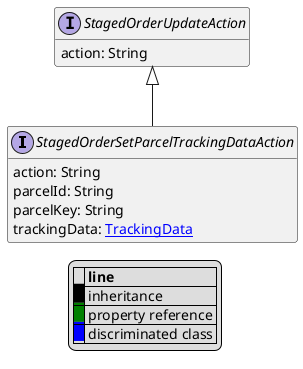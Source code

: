 @startuml

hide empty fields
hide empty methods
legend
|= |= line |
|<back:black>   </back>| inheritance |
|<back:green>   </back>| property reference |
|<back:blue>   </back>| discriminated class |
endlegend
interface StagedOrderSetParcelTrackingDataAction [[StagedOrderSetParcelTrackingDataAction.svg]] extends StagedOrderUpdateAction {
    action: String
    parcelId: String
    parcelKey: String
    trackingData: [[TrackingData.svg TrackingData]]
}
interface StagedOrderUpdateAction [[StagedOrderUpdateAction.svg]]  {
    action: String
}





@enduml
